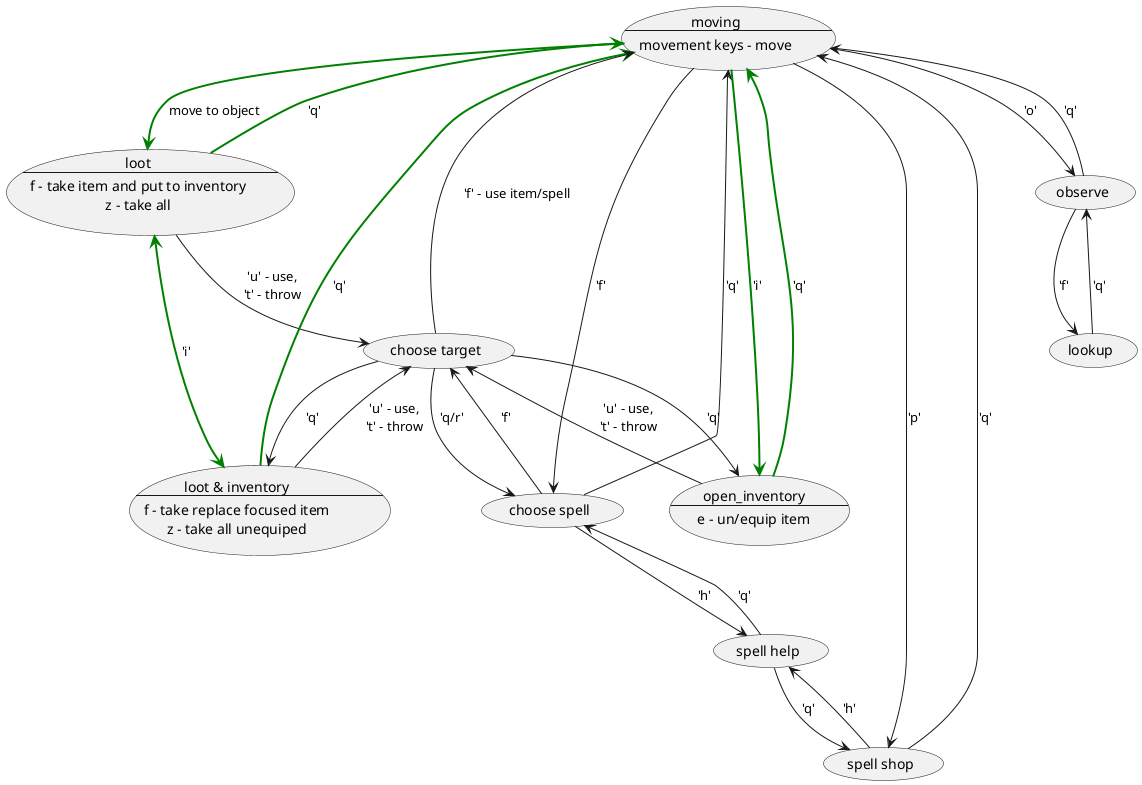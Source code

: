 @startuml

usecase moving as "moving
--
movement keys - move"

usecase loot as "loot
--
f - take item and put to inventory
z - take all"

usecase loot_inventory as "loot & inventory
--
f - take replace focused item
z - take all unequiped"

usecase open_inventory as "open_inventory
--
e - un/equip item"

(moving) --> (choose spell) : 'f'

(moving) --> (loot) #line:green;line.bold : move to object
(loot) --> (moving) #line:green;line.bold : 'q'
(loot) <--> (loot_inventory) #line:green;line.bold : 'i'
(loot) --> (choose target) : 'u' - use,\n't' - throw
(loot_inventory) --> (moving) #line:green;line.bold : 'q'
(loot_inventory) --> (choose target) : 'u' - use,\n't' - throw
(choose target) --> (loot_inventory) : 'q'

(moving) --> (open_inventory) #line:green;line.bold : 'i'
(open_inventory) --> (moving) #line:green;line.bold : 'q'

(open_inventory) --> (choose target) : 'u' - use,\n't' - throw
(choose target) --> (open_inventory) : 'q'

(moving) --> (spell shop) : 'p'
(spell shop) --> (moving) : 'q'

(choose spell) --> (spell help) : 'h'
(spell help) --> (choose spell) : 'q'

(spell shop) --> (spell help) : 'h'
(spell help) --> (spell shop) : 'q'

(choose spell) --> (choose target) : 'f'
(choose target) --> (choose spell) : 'q/r'
(choose target) --> (moving) : 'f' - use item/spell

(choose spell) --> (moving) : 'q'

(moving) --> (observe) : 'o'
(observe) --> (lookup) : 'f'
(lookup) --> (observe) : 'q'
(observe) --> (moving) : 'q'

@enduml
